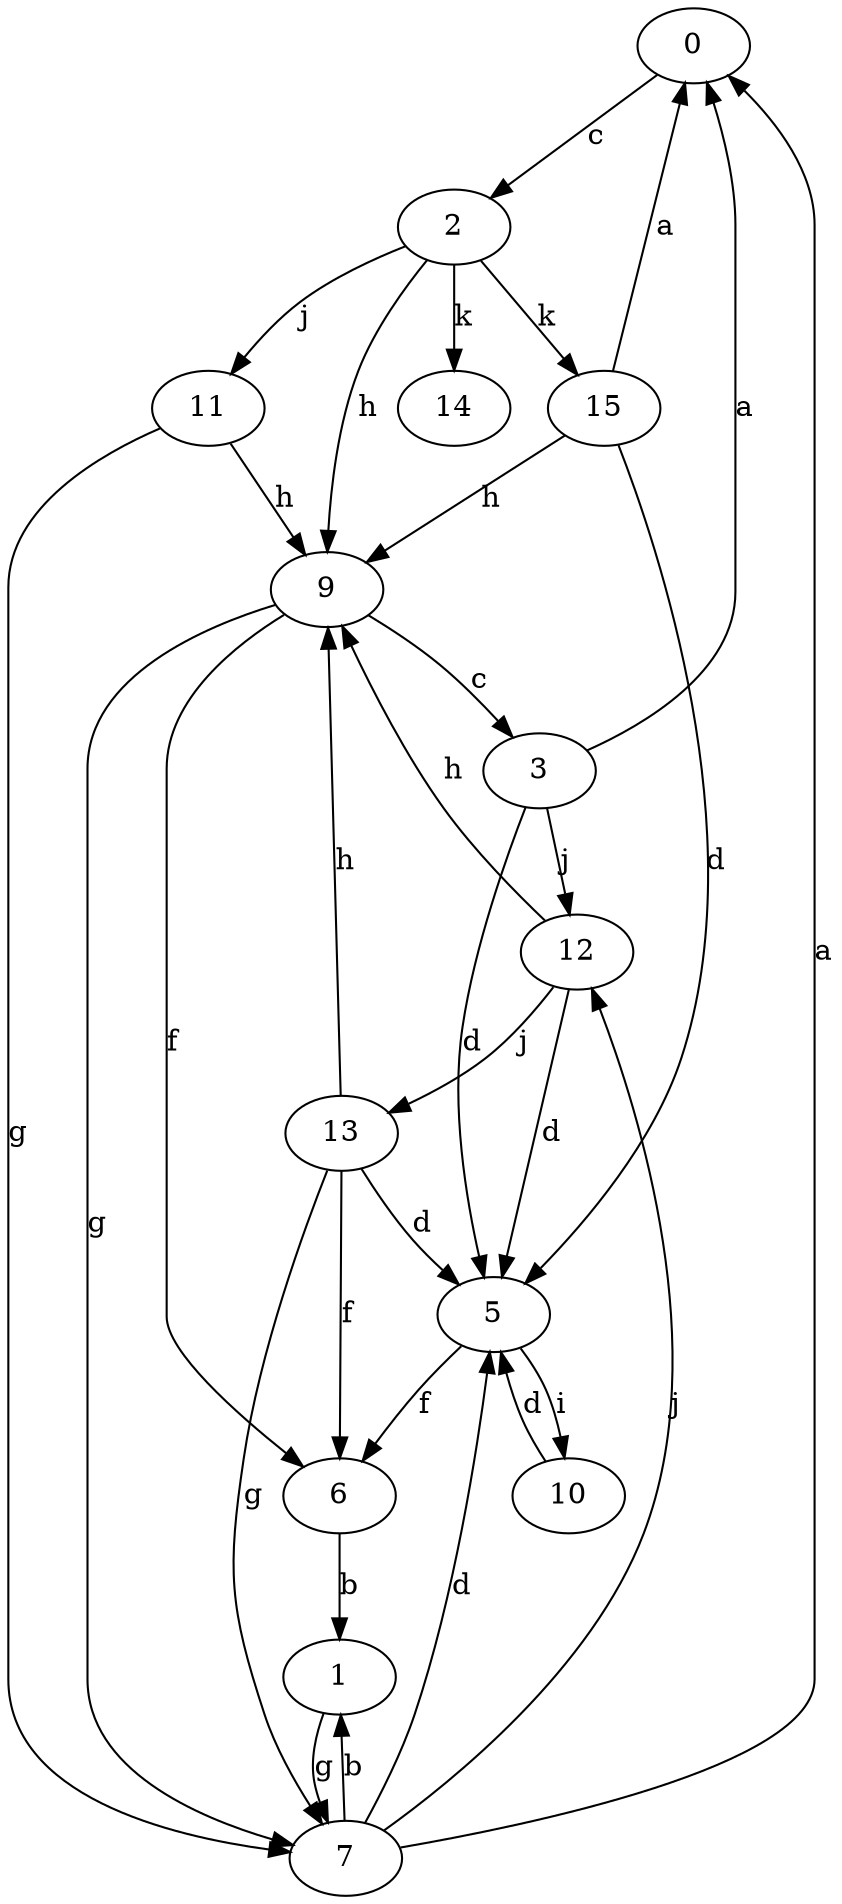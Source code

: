 strict digraph  {
0;
1;
2;
3;
5;
6;
7;
9;
10;
11;
12;
13;
14;
15;
0 -> 2  [label=c];
1 -> 7  [label=g];
2 -> 9  [label=h];
2 -> 11  [label=j];
2 -> 14  [label=k];
2 -> 15  [label=k];
3 -> 0  [label=a];
3 -> 5  [label=d];
3 -> 12  [label=j];
5 -> 6  [label=f];
5 -> 10  [label=i];
6 -> 1  [label=b];
7 -> 0  [label=a];
7 -> 1  [label=b];
7 -> 5  [label=d];
7 -> 12  [label=j];
9 -> 3  [label=c];
9 -> 6  [label=f];
9 -> 7  [label=g];
10 -> 5  [label=d];
11 -> 7  [label=g];
11 -> 9  [label=h];
12 -> 5  [label=d];
12 -> 9  [label=h];
12 -> 13  [label=j];
13 -> 5  [label=d];
13 -> 6  [label=f];
13 -> 7  [label=g];
13 -> 9  [label=h];
15 -> 0  [label=a];
15 -> 5  [label=d];
15 -> 9  [label=h];
}
